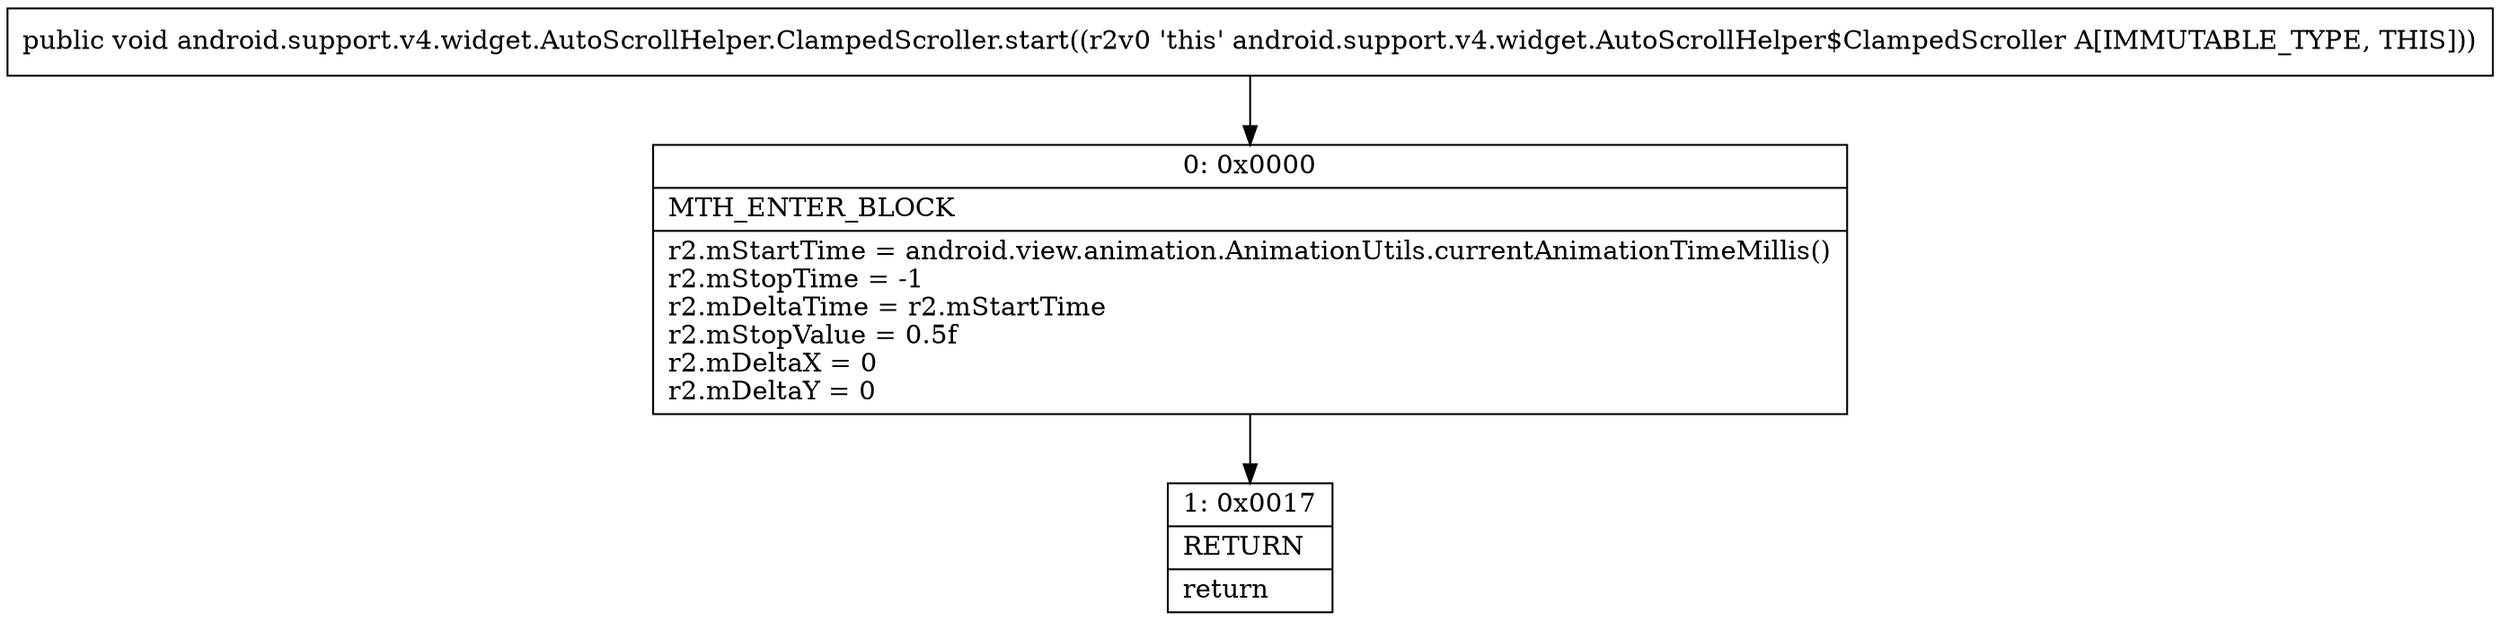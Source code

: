 digraph "CFG forandroid.support.v4.widget.AutoScrollHelper.ClampedScroller.start()V" {
Node_0 [shape=record,label="{0\:\ 0x0000|MTH_ENTER_BLOCK\l|r2.mStartTime = android.view.animation.AnimationUtils.currentAnimationTimeMillis()\lr2.mStopTime = \-1\lr2.mDeltaTime = r2.mStartTime\lr2.mStopValue = 0.5f\lr2.mDeltaX = 0\lr2.mDeltaY = 0\l}"];
Node_1 [shape=record,label="{1\:\ 0x0017|RETURN\l|return\l}"];
MethodNode[shape=record,label="{public void android.support.v4.widget.AutoScrollHelper.ClampedScroller.start((r2v0 'this' android.support.v4.widget.AutoScrollHelper$ClampedScroller A[IMMUTABLE_TYPE, THIS])) }"];
MethodNode -> Node_0;
Node_0 -> Node_1;
}

